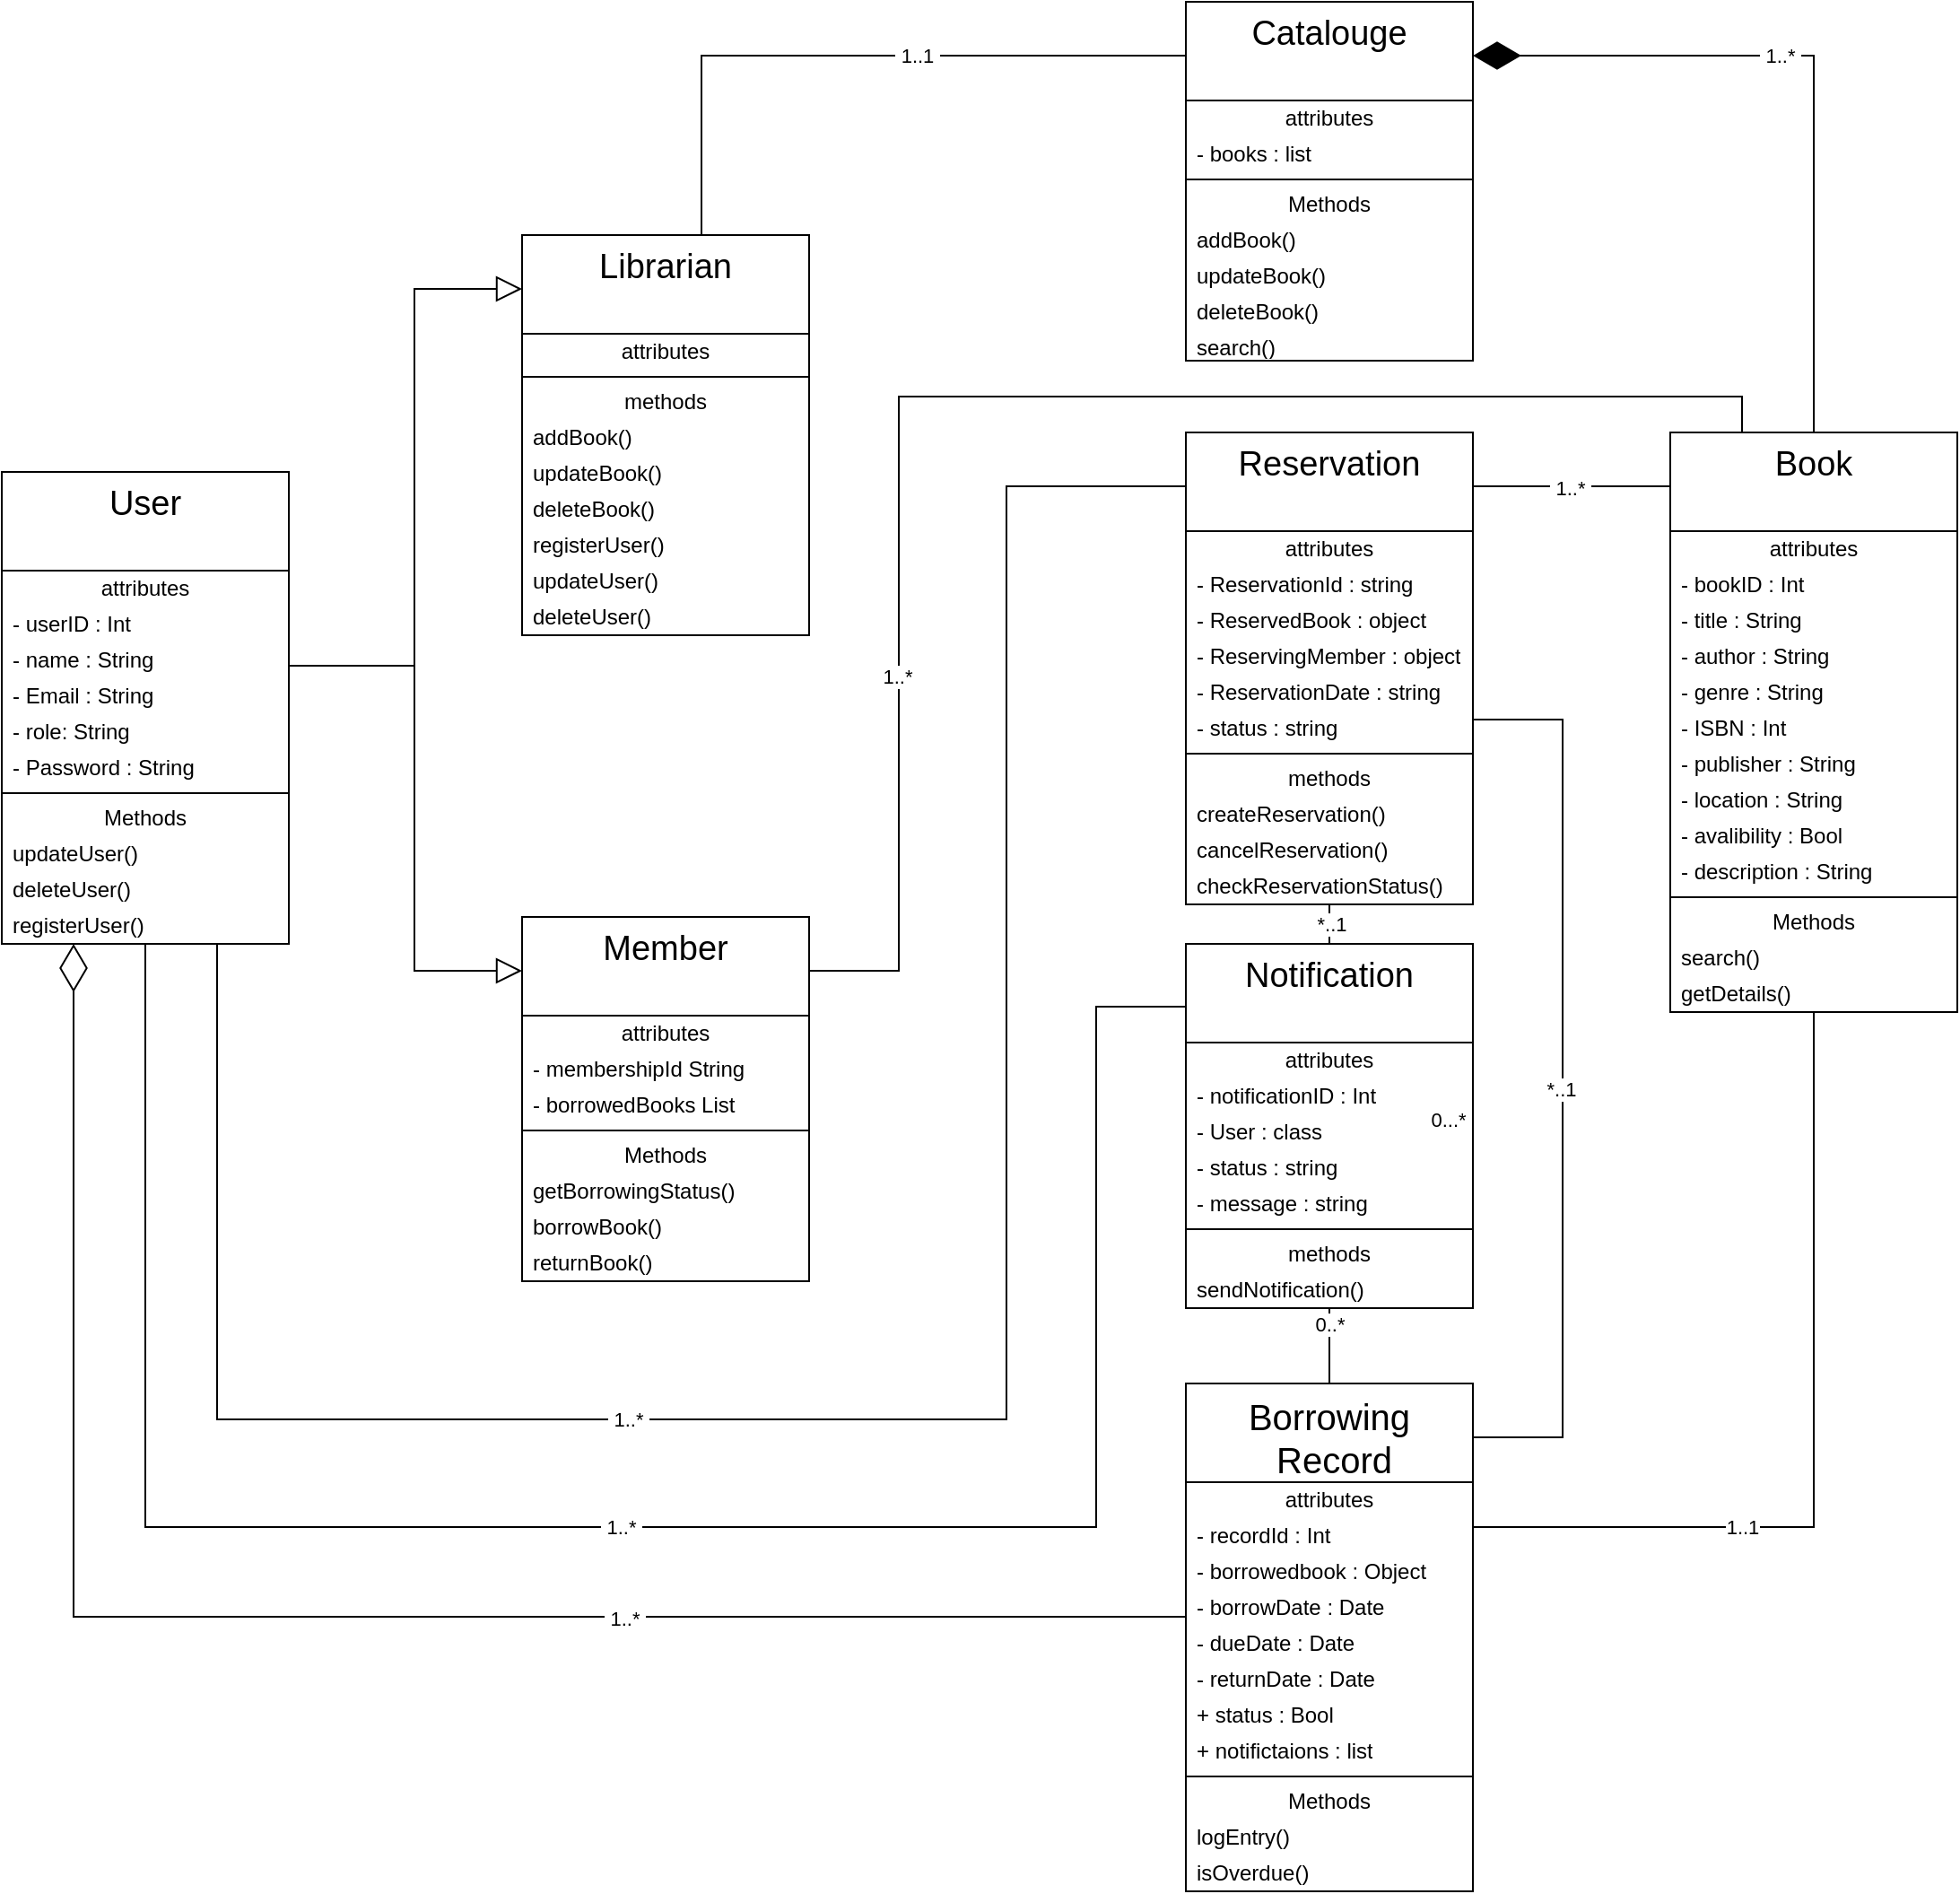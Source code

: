 <mxfile>
    <diagram id="iIEHv18XxNco5snlvP0U" name="Page-1">
        <mxGraphModel dx="1718" dy="943" grid="1" gridSize="10" guides="1" tooltips="1" connect="1" arrows="1" fold="1" page="1" pageScale="1" pageWidth="1169" pageHeight="827" math="0" shadow="0">
            <root>
                <mxCell id="0"/>
                <mxCell id="1" parent="0"/>
                <mxCell id="2" value="&lt;font style=&quot;font-size: 19px;&quot;&gt;User&lt;/font&gt;" style="swimlane;fontStyle=0;align=center;verticalAlign=top;childLayout=stackLayout;horizontal=1;startSize=55;horizontalStack=0;resizeParent=1;resizeParentMax=0;resizeLast=0;collapsible=0;marginBottom=0;html=1;whiteSpace=wrap;rounded=0;" parent="1" vertex="1">
                    <mxGeometry x="30" y="282" width="160" height="263" as="geometry"/>
                </mxCell>
                <mxCell id="3" value="attributes" style="text;html=1;strokeColor=none;fillColor=none;align=center;verticalAlign=middle;spacingLeft=4;spacingRight=4;overflow=hidden;rotatable=0;points=[[0,0.5],[1,0.5]];portConstraint=eastwest;whiteSpace=wrap;rounded=0;" parent="2" vertex="1">
                    <mxGeometry y="55" width="160" height="20" as="geometry"/>
                </mxCell>
                <mxCell id="4" value="&lt;span style=&quot;color: rgb(0, 0, 0);&quot;&gt;- userID : Int&lt;/span&gt;" style="text;html=1;strokeColor=none;fillColor=none;align=left;verticalAlign=middle;spacingLeft=4;spacingRight=4;overflow=hidden;rotatable=0;points=[[0,0.5],[1,0.5]];portConstraint=eastwest;whiteSpace=wrap;rounded=0;" parent="2" vertex="1">
                    <mxGeometry y="75" width="160" height="20" as="geometry"/>
                </mxCell>
                <mxCell id="5" value="- name : String" style="text;html=1;strokeColor=none;fillColor=none;align=left;verticalAlign=middle;spacingLeft=4;spacingRight=4;overflow=hidden;rotatable=0;points=[[0,0.5],[1,0.5]];portConstraint=eastwest;whiteSpace=wrap;rounded=0;" parent="2" vertex="1">
                    <mxGeometry y="95" width="160" height="20" as="geometry"/>
                </mxCell>
                <mxCell id="9" value="- Email : String" style="text;html=1;strokeColor=none;fillColor=none;align=left;verticalAlign=middle;spacingLeft=4;spacingRight=4;overflow=hidden;rotatable=0;points=[[0,0.5],[1,0.5]];portConstraint=eastwest;whiteSpace=wrap;rounded=0;" parent="2" vertex="1">
                    <mxGeometry y="115" width="160" height="20" as="geometry"/>
                </mxCell>
                <mxCell id="10" value="- role: String" style="text;html=1;strokeColor=none;fillColor=none;align=left;verticalAlign=middle;spacingLeft=4;spacingRight=4;overflow=hidden;rotatable=0;points=[[0,0.5],[1,0.5]];portConstraint=eastwest;whiteSpace=wrap;rounded=0;" parent="2" vertex="1">
                    <mxGeometry y="135" width="160" height="20" as="geometry"/>
                </mxCell>
                <mxCell id="11" value="&lt;span style=&quot;color: rgb(0, 0, 0);&quot;&gt;- Password : String&lt;/span&gt;" style="text;html=1;strokeColor=none;fillColor=none;align=left;verticalAlign=middle;spacingLeft=4;spacingRight=4;overflow=hidden;rotatable=0;points=[[0,0.5],[1,0.5]];portConstraint=eastwest;whiteSpace=wrap;rounded=0;" parent="2" vertex="1">
                    <mxGeometry y="155" width="160" height="20" as="geometry"/>
                </mxCell>
                <mxCell id="13" value="" style="line;strokeWidth=1;fillColor=none;align=left;verticalAlign=middle;spacingTop=-1;spacingLeft=3;spacingRight=3;rotatable=0;labelPosition=right;points=[];portConstraint=eastwest;rounded=0;" parent="2" vertex="1">
                    <mxGeometry y="175" width="160" height="8" as="geometry"/>
                </mxCell>
                <mxCell id="14" value="Methods" style="text;html=1;strokeColor=none;fillColor=none;align=center;verticalAlign=middle;spacingLeft=4;spacingRight=4;overflow=hidden;rotatable=0;points=[[0,0.5],[1,0.5]];portConstraint=eastwest;whiteSpace=wrap;rounded=0;" parent="2" vertex="1">
                    <mxGeometry y="183" width="160" height="20" as="geometry"/>
                </mxCell>
                <mxCell id="99" value="updateUser()" style="text;html=1;strokeColor=none;fillColor=none;align=left;verticalAlign=middle;spacingLeft=4;spacingRight=4;overflow=hidden;rotatable=0;points=[[0,0.5],[1,0.5]];portConstraint=eastwest;whiteSpace=wrap;rounded=0;" parent="2" vertex="1">
                    <mxGeometry y="203" width="160" height="20" as="geometry"/>
                </mxCell>
                <mxCell id="101" value="&lt;span style=&quot;color: rgb(0, 0, 0);&quot;&gt;deleteUser()&lt;/span&gt;" style="text;html=1;strokeColor=none;fillColor=none;align=left;verticalAlign=middle;spacingLeft=4;spacingRight=4;overflow=hidden;rotatable=0;points=[[0,0.5],[1,0.5]];portConstraint=eastwest;whiteSpace=wrap;rounded=0;" parent="2" vertex="1">
                    <mxGeometry y="223" width="160" height="20" as="geometry"/>
                </mxCell>
                <mxCell id="100" value="&lt;span style=&quot;color: rgb(0, 0, 0);&quot;&gt;registerUser()&lt;/span&gt;" style="text;html=1;strokeColor=none;fillColor=none;align=left;verticalAlign=middle;spacingLeft=4;spacingRight=4;overflow=hidden;rotatable=0;points=[[0,0.5],[1,0.5]];portConstraint=eastwest;whiteSpace=wrap;rounded=0;" parent="2" vertex="1">
                    <mxGeometry y="243" width="160" height="20" as="geometry"/>
                </mxCell>
                <mxCell id="17" value="&lt;font style=&quot;font-size: 19px;&quot;&gt;Member&lt;/font&gt;" style="swimlane;fontStyle=0;align=center;verticalAlign=top;childLayout=stackLayout;horizontal=1;startSize=55;horizontalStack=0;resizeParent=1;resizeParentMax=0;resizeLast=0;collapsible=0;marginBottom=0;html=1;whiteSpace=wrap;rounded=0;" parent="1" vertex="1">
                    <mxGeometry x="320" y="530" width="160" height="203" as="geometry"/>
                </mxCell>
                <mxCell id="18" value="attributes" style="text;html=1;strokeColor=none;fillColor=none;align=center;verticalAlign=middle;spacingLeft=4;spacingRight=4;overflow=hidden;rotatable=0;points=[[0,0.5],[1,0.5]];portConstraint=eastwest;whiteSpace=wrap;rounded=0;" parent="17" vertex="1">
                    <mxGeometry y="55" width="160" height="20" as="geometry"/>
                </mxCell>
                <mxCell id="103" value="- membershipId String" style="text;html=1;strokeColor=none;fillColor=none;align=left;verticalAlign=middle;spacingLeft=4;spacingRight=4;overflow=hidden;rotatable=0;points=[[0,0.5],[1,0.5]];portConstraint=eastwest;whiteSpace=wrap;rounded=0;" parent="17" vertex="1">
                    <mxGeometry y="75" width="160" height="20" as="geometry"/>
                </mxCell>
                <mxCell id="102" value="- borrowedBooks List" style="text;html=1;strokeColor=none;fillColor=none;align=left;verticalAlign=middle;spacingLeft=4;spacingRight=4;overflow=hidden;rotatable=0;points=[[0,0.5],[1,0.5]];portConstraint=eastwest;whiteSpace=wrap;rounded=0;" parent="17" vertex="1">
                    <mxGeometry y="95" width="160" height="20" as="geometry"/>
                </mxCell>
                <mxCell id="19" value="" style="line;strokeWidth=1;fillColor=none;align=left;verticalAlign=middle;spacingTop=-1;spacingLeft=3;spacingRight=3;rotatable=0;labelPosition=right;points=[];portConstraint=eastwest;rounded=0;" parent="17" vertex="1">
                    <mxGeometry y="115" width="160" height="8" as="geometry"/>
                </mxCell>
                <mxCell id="20" value="Methods" style="text;html=1;strokeColor=none;fillColor=none;align=center;verticalAlign=middle;spacingLeft=4;spacingRight=4;overflow=hidden;rotatable=0;points=[[0,0.5],[1,0.5]];portConstraint=eastwest;whiteSpace=wrap;rounded=0;" parent="17" vertex="1">
                    <mxGeometry y="123" width="160" height="20" as="geometry"/>
                </mxCell>
                <mxCell id="21" value="&lt;span style=&quot;color: rgb(0, 0, 0);&quot;&gt;getBorrowingStatus()&lt;/span&gt;" style="text;html=1;strokeColor=none;fillColor=none;align=left;verticalAlign=middle;spacingLeft=4;spacingRight=4;overflow=hidden;rotatable=0;points=[[0,0.5],[1,0.5]];portConstraint=eastwest;whiteSpace=wrap;rounded=0;" parent="17" vertex="1">
                    <mxGeometry y="143" width="160" height="20" as="geometry"/>
                </mxCell>
                <mxCell id="22" value="borrowBook()" style="text;html=1;strokeColor=none;fillColor=none;align=left;verticalAlign=middle;spacingLeft=4;spacingRight=4;overflow=hidden;rotatable=0;points=[[0,0.5],[1,0.5]];portConstraint=eastwest;whiteSpace=wrap;rounded=0;" parent="17" vertex="1">
                    <mxGeometry y="163" width="160" height="20" as="geometry"/>
                </mxCell>
                <mxCell id="23" value="returnBook()" style="text;html=1;strokeColor=none;fillColor=none;align=left;verticalAlign=middle;spacingLeft=4;spacingRight=4;overflow=hidden;rotatable=0;points=[[0,0.5],[1,0.5]];portConstraint=eastwest;whiteSpace=wrap;rounded=0;" parent="17" vertex="1">
                    <mxGeometry y="183" width="160" height="20" as="geometry"/>
                </mxCell>
                <mxCell id="24" value="&lt;font style=&quot;font-size: 19px;&quot;&gt;Librarian&lt;/font&gt;" style="swimlane;fontStyle=0;align=center;verticalAlign=top;childLayout=stackLayout;horizontal=1;startSize=55;horizontalStack=0;resizeParent=1;resizeParentMax=0;resizeLast=0;collapsible=0;marginBottom=0;html=1;whiteSpace=wrap;rounded=0;" parent="1" vertex="1">
                    <mxGeometry x="320" y="150" width="160" height="223" as="geometry"/>
                </mxCell>
                <mxCell id="25" value="attributes" style="text;html=1;strokeColor=none;fillColor=none;align=center;verticalAlign=middle;spacingLeft=4;spacingRight=4;overflow=hidden;rotatable=0;points=[[0,0.5],[1,0.5]];portConstraint=eastwest;whiteSpace=wrap;rounded=0;" parent="24" vertex="1">
                    <mxGeometry y="55" width="160" height="20" as="geometry"/>
                </mxCell>
                <mxCell id="26" value="" style="line;strokeWidth=1;fillColor=none;align=left;verticalAlign=middle;spacingTop=-1;spacingLeft=3;spacingRight=3;rotatable=0;labelPosition=right;points=[];portConstraint=eastwest;rounded=0;" parent="24" vertex="1">
                    <mxGeometry y="75" width="160" height="8" as="geometry"/>
                </mxCell>
                <mxCell id="27" value="methods" style="text;html=1;strokeColor=none;fillColor=none;align=center;verticalAlign=middle;spacingLeft=4;spacingRight=4;overflow=hidden;rotatable=0;points=[[0,0.5],[1,0.5]];portConstraint=eastwest;whiteSpace=wrap;rounded=0;" parent="24" vertex="1">
                    <mxGeometry y="83" width="160" height="20" as="geometry"/>
                </mxCell>
                <mxCell id="30" value="&lt;span style=&quot;color: rgb(0, 0, 0);&quot;&gt;addBook()&lt;/span&gt;" style="text;html=1;strokeColor=none;fillColor=none;align=left;verticalAlign=middle;spacingLeft=4;spacingRight=4;overflow=hidden;rotatable=0;points=[[0,0.5],[1,0.5]];portConstraint=eastwest;whiteSpace=wrap;rounded=0;" parent="24" vertex="1">
                    <mxGeometry y="103" width="160" height="20" as="geometry"/>
                </mxCell>
                <mxCell id="32" value="updateBook()" style="text;html=1;strokeColor=none;fillColor=none;align=left;verticalAlign=middle;spacingLeft=4;spacingRight=4;overflow=hidden;rotatable=0;points=[[0,0.5],[1,0.5]];portConstraint=eastwest;whiteSpace=wrap;rounded=0;" parent="24" vertex="1">
                    <mxGeometry y="123" width="160" height="20" as="geometry"/>
                </mxCell>
                <mxCell id="33" value="&lt;span style=&quot;color: rgb(0, 0, 0);&quot;&gt;delete&lt;/span&gt;&lt;span style=&quot;background-color: transparent;&quot;&gt;Book()&lt;/span&gt;" style="text;html=1;strokeColor=none;fillColor=none;align=left;verticalAlign=middle;spacingLeft=4;spacingRight=4;overflow=hidden;rotatable=0;points=[[0,0.5],[1,0.5]];portConstraint=eastwest;whiteSpace=wrap;rounded=0;" parent="24" vertex="1">
                    <mxGeometry y="143" width="160" height="20" as="geometry"/>
                </mxCell>
                <mxCell id="97" value="&lt;span style=&quot;color: rgb(0, 0, 0);&quot;&gt;registerUser()&lt;/span&gt;" style="text;html=1;strokeColor=none;fillColor=none;align=left;verticalAlign=middle;spacingLeft=4;spacingRight=4;overflow=hidden;rotatable=0;points=[[0,0.5],[1,0.5]];portConstraint=eastwest;whiteSpace=wrap;rounded=0;" parent="24" vertex="1">
                    <mxGeometry y="163" width="160" height="20" as="geometry"/>
                </mxCell>
                <mxCell id="96" value="updateUser()" style="text;html=1;strokeColor=none;fillColor=none;align=left;verticalAlign=middle;spacingLeft=4;spacingRight=4;overflow=hidden;rotatable=0;points=[[0,0.5],[1,0.5]];portConstraint=eastwest;whiteSpace=wrap;rounded=0;" parent="24" vertex="1">
                    <mxGeometry y="183" width="160" height="20" as="geometry"/>
                </mxCell>
                <mxCell id="98" value="&lt;span style=&quot;color: rgb(0, 0, 0);&quot;&gt;deleteUser()&lt;/span&gt;" style="text;html=1;strokeColor=none;fillColor=none;align=left;verticalAlign=middle;spacingLeft=4;spacingRight=4;overflow=hidden;rotatable=0;points=[[0,0.5],[1,0.5]];portConstraint=eastwest;whiteSpace=wrap;rounded=0;" parent="24" vertex="1">
                    <mxGeometry y="203" width="160" height="20" as="geometry"/>
                </mxCell>
                <mxCell id="34" value="&lt;font style=&quot;font-size: 19px;&quot;&gt;Book&lt;/font&gt;" style="swimlane;fontStyle=0;align=center;verticalAlign=top;childLayout=stackLayout;horizontal=1;startSize=55;horizontalStack=0;resizeParent=1;resizeParentMax=0;resizeLast=0;collapsible=0;marginBottom=0;html=1;whiteSpace=wrap;rounded=0;" parent="1" vertex="1">
                    <mxGeometry x="960" y="260" width="160" height="323" as="geometry"/>
                </mxCell>
                <mxCell id="35" value="attributes" style="text;html=1;strokeColor=none;fillColor=none;align=center;verticalAlign=middle;spacingLeft=4;spacingRight=4;overflow=hidden;rotatable=0;points=[[0,0.5],[1,0.5]];portConstraint=eastwest;whiteSpace=wrap;rounded=0;" parent="34" vertex="1">
                    <mxGeometry y="55" width="160" height="20" as="geometry"/>
                </mxCell>
                <mxCell id="36" value="&lt;span style=&quot;color: rgb(0, 0, 0);&quot;&gt;- bookID : Int&lt;/span&gt;" style="text;html=1;strokeColor=none;fillColor=none;align=left;verticalAlign=middle;spacingLeft=4;spacingRight=4;overflow=hidden;rotatable=0;points=[[0,0.5],[1,0.5]];portConstraint=eastwest;whiteSpace=wrap;rounded=0;" parent="34" vertex="1">
                    <mxGeometry y="75" width="160" height="20" as="geometry"/>
                </mxCell>
                <mxCell id="37" value="&lt;span style=&quot;color: rgb(0, 0, 0);&quot;&gt;- title : String&lt;/span&gt;" style="text;html=1;strokeColor=none;fillColor=none;align=left;verticalAlign=middle;spacingLeft=4;spacingRight=4;overflow=hidden;rotatable=0;points=[[0,0.5],[1,0.5]];portConstraint=eastwest;whiteSpace=wrap;rounded=0;" parent="34" vertex="1">
                    <mxGeometry y="95" width="160" height="20" as="geometry"/>
                </mxCell>
                <mxCell id="38" value="&lt;span style=&quot;color: rgb(0, 0, 0);&quot;&gt;- author&amp;nbsp;&lt;/span&gt;&lt;span style=&quot;color: rgb(0, 0, 0);&quot;&gt;: String&lt;/span&gt;" style="text;html=1;strokeColor=none;fillColor=none;align=left;verticalAlign=middle;spacingLeft=4;spacingRight=4;overflow=hidden;rotatable=0;points=[[0,0.5],[1,0.5]];portConstraint=eastwest;whiteSpace=wrap;rounded=0;" parent="34" vertex="1">
                    <mxGeometry y="115" width="160" height="20" as="geometry"/>
                </mxCell>
                <mxCell id="39" value="&lt;span style=&quot;color: rgb(0, 0, 0);&quot;&gt;- genre&amp;nbsp;&lt;/span&gt;&lt;span style=&quot;color: rgb(0, 0, 0);&quot;&gt;: String&lt;/span&gt;" style="text;html=1;strokeColor=none;fillColor=none;align=left;verticalAlign=middle;spacingLeft=4;spacingRight=4;overflow=hidden;rotatable=0;points=[[0,0.5],[1,0.5]];portConstraint=eastwest;whiteSpace=wrap;rounded=0;" parent="34" vertex="1">
                    <mxGeometry y="135" width="160" height="20" as="geometry"/>
                </mxCell>
                <mxCell id="40" value="&lt;span style=&quot;color: rgb(0, 0, 0);&quot;&gt;- ISBN&amp;nbsp;&lt;/span&gt;&lt;span style=&quot;color: rgb(0, 0, 0);&quot;&gt;: Int&lt;/span&gt;" style="text;html=1;strokeColor=none;fillColor=none;align=left;verticalAlign=middle;spacingLeft=4;spacingRight=4;overflow=hidden;rotatable=0;points=[[0,0.5],[1,0.5]];portConstraint=eastwest;whiteSpace=wrap;rounded=0;" parent="34" vertex="1">
                    <mxGeometry y="155" width="160" height="20" as="geometry"/>
                </mxCell>
                <mxCell id="41" value="&lt;span style=&quot;color: rgb(0, 0, 0);&quot;&gt;- publisher&amp;nbsp;&lt;/span&gt;&lt;span style=&quot;color: rgb(0, 0, 0);&quot;&gt;: String&lt;/span&gt;" style="text;html=1;strokeColor=none;fillColor=none;align=left;verticalAlign=middle;spacingLeft=4;spacingRight=4;overflow=hidden;rotatable=0;points=[[0,0.5],[1,0.5]];portConstraint=eastwest;whiteSpace=wrap;rounded=0;" parent="34" vertex="1">
                    <mxGeometry y="175" width="160" height="20" as="geometry"/>
                </mxCell>
                <mxCell id="43" value="&lt;span style=&quot;color: rgb(0, 0, 0);&quot;&gt;- location&amp;nbsp;&lt;/span&gt;&lt;span style=&quot;color: rgb(0, 0, 0);&quot;&gt;: String&lt;/span&gt;" style="text;html=1;strokeColor=none;fillColor=none;align=left;verticalAlign=middle;spacingLeft=4;spacingRight=4;overflow=hidden;rotatable=0;points=[[0,0.5],[1,0.5]];portConstraint=eastwest;whiteSpace=wrap;rounded=0;" parent="34" vertex="1">
                    <mxGeometry y="195" width="160" height="20" as="geometry"/>
                </mxCell>
                <mxCell id="44" value="&lt;span style=&quot;color: rgb(0, 0, 0);&quot;&gt;- avalibility : Bool&lt;/span&gt;" style="text;html=1;strokeColor=none;fillColor=none;align=left;verticalAlign=middle;spacingLeft=4;spacingRight=4;overflow=hidden;rotatable=0;points=[[0,0.5],[1,0.5]];portConstraint=eastwest;whiteSpace=wrap;rounded=0;" parent="34" vertex="1">
                    <mxGeometry y="215" width="160" height="20" as="geometry"/>
                </mxCell>
                <mxCell id="47" value="&lt;span style=&quot;color: rgb(0, 0, 0);&quot;&gt;- description&amp;nbsp;&lt;/span&gt;&lt;span style=&quot;color: rgb(0, 0, 0);&quot;&gt;: String&lt;/span&gt;" style="text;html=1;strokeColor=none;fillColor=none;align=left;verticalAlign=middle;spacingLeft=4;spacingRight=4;overflow=hidden;rotatable=0;points=[[0,0.5],[1,0.5]];portConstraint=eastwest;whiteSpace=wrap;rounded=0;" parent="34" vertex="1">
                    <mxGeometry y="235" width="160" height="20" as="geometry"/>
                </mxCell>
                <mxCell id="48" value="" style="line;strokeWidth=1;fillColor=none;align=left;verticalAlign=middle;spacingTop=-1;spacingLeft=3;spacingRight=3;rotatable=0;labelPosition=right;points=[];portConstraint=eastwest;rounded=0;" parent="34" vertex="1">
                    <mxGeometry y="255" width="160" height="8" as="geometry"/>
                </mxCell>
                <mxCell id="49" value="Methods" style="text;html=1;strokeColor=none;fillColor=none;align=center;verticalAlign=middle;spacingLeft=4;spacingRight=4;overflow=hidden;rotatable=0;points=[[0,0.5],[1,0.5]];portConstraint=eastwest;whiteSpace=wrap;rounded=0;" parent="34" vertex="1">
                    <mxGeometry y="263" width="160" height="20" as="geometry"/>
                </mxCell>
                <mxCell id="15" value="search()" style="text;html=1;strokeColor=none;fillColor=none;align=left;verticalAlign=middle;spacingLeft=4;spacingRight=4;overflow=hidden;rotatable=0;points=[[0,0.5],[1,0.5]];portConstraint=eastwest;whiteSpace=wrap;rounded=0;" parent="34" vertex="1">
                    <mxGeometry y="283" width="160" height="20" as="geometry"/>
                </mxCell>
                <mxCell id="16" value="getDetails()" style="text;html=1;strokeColor=none;fillColor=none;align=left;verticalAlign=middle;spacingLeft=4;spacingRight=4;overflow=hidden;rotatable=0;points=[[0,0.5],[1,0.5]];portConstraint=eastwest;whiteSpace=wrap;rounded=0;" parent="34" vertex="1">
                    <mxGeometry y="303" width="160" height="20" as="geometry"/>
                </mxCell>
                <mxCell id="50" value="&lt;div&gt;&lt;span style=&quot;font-size: 19px;&quot;&gt;Catalouge&lt;/span&gt;&lt;/div&gt;" style="swimlane;fontStyle=0;align=center;verticalAlign=top;childLayout=stackLayout;horizontal=1;startSize=55;horizontalStack=0;resizeParent=1;resizeParentMax=0;resizeLast=0;collapsible=0;marginBottom=0;html=1;whiteSpace=wrap;rounded=0;" parent="1" vertex="1">
                    <mxGeometry x="690" y="20" width="160" height="200" as="geometry"/>
                </mxCell>
                <mxCell id="51" value="attributes" style="text;html=1;strokeColor=none;fillColor=none;align=center;verticalAlign=middle;spacingLeft=4;spacingRight=4;overflow=hidden;rotatable=0;points=[[0,0.5],[1,0.5]];portConstraint=eastwest;whiteSpace=wrap;rounded=0;" parent="50" vertex="1">
                    <mxGeometry y="55" width="160" height="20" as="geometry"/>
                </mxCell>
                <mxCell id="52" value="- books : list" style="text;html=1;strokeColor=none;fillColor=none;align=left;verticalAlign=middle;spacingLeft=4;spacingRight=4;overflow=hidden;rotatable=0;points=[[0,0.5],[1,0.5]];portConstraint=eastwest;whiteSpace=wrap;rounded=0;" parent="50" vertex="1">
                    <mxGeometry y="75" width="160" height="20" as="geometry"/>
                </mxCell>
                <mxCell id="54" value="" style="line;strokeWidth=1;fillColor=none;align=left;verticalAlign=middle;spacingTop=-1;spacingLeft=3;spacingRight=3;rotatable=0;labelPosition=right;points=[];portConstraint=eastwest;rounded=0;" parent="50" vertex="1">
                    <mxGeometry y="95" width="160" height="8" as="geometry"/>
                </mxCell>
                <mxCell id="55" value="Methods" style="text;html=1;strokeColor=none;fillColor=none;align=center;verticalAlign=middle;spacingLeft=4;spacingRight=4;overflow=hidden;rotatable=0;points=[[0,0.5],[1,0.5]];portConstraint=eastwest;whiteSpace=wrap;rounded=0;" parent="50" vertex="1">
                    <mxGeometry y="103" width="160" height="20" as="geometry"/>
                </mxCell>
                <mxCell id="105" value="&lt;span style=&quot;color: rgb(0, 0, 0);&quot;&gt;addBook()&lt;/span&gt;" style="text;html=1;strokeColor=none;fillColor=none;align=left;verticalAlign=middle;spacingLeft=4;spacingRight=4;overflow=hidden;rotatable=0;points=[[0,0.5],[1,0.5]];portConstraint=eastwest;whiteSpace=wrap;rounded=0;" parent="50" vertex="1">
                    <mxGeometry y="123" width="160" height="20" as="geometry"/>
                </mxCell>
                <mxCell id="106" value="updateBook()" style="text;html=1;strokeColor=none;fillColor=none;align=left;verticalAlign=middle;spacingLeft=4;spacingRight=4;overflow=hidden;rotatable=0;points=[[0,0.5],[1,0.5]];portConstraint=eastwest;whiteSpace=wrap;rounded=0;" parent="50" vertex="1">
                    <mxGeometry y="143" width="160" height="20" as="geometry"/>
                </mxCell>
                <mxCell id="109" value="&lt;span style=&quot;color: rgb(0, 0, 0);&quot;&gt;delete&lt;/span&gt;&lt;span style=&quot;background-color: transparent;&quot;&gt;Book()&lt;/span&gt;" style="text;html=1;strokeColor=none;fillColor=none;align=left;verticalAlign=middle;spacingLeft=4;spacingRight=4;overflow=hidden;rotatable=0;points=[[0,0.5],[1,0.5]];portConstraint=eastwest;whiteSpace=wrap;rounded=0;" parent="50" vertex="1">
                    <mxGeometry y="163" width="160" height="20" as="geometry"/>
                </mxCell>
                <mxCell id="108" value="search()" style="text;html=1;strokeColor=none;fillColor=none;align=left;verticalAlign=middle;spacingLeft=4;spacingRight=4;overflow=hidden;rotatable=0;points=[[0,0.5],[1,0.5]];portConstraint=eastwest;whiteSpace=wrap;rounded=0;" parent="50" vertex="1">
                    <mxGeometry y="183" width="160" height="17" as="geometry"/>
                </mxCell>
                <mxCell id="56" value="&lt;font style=&quot;font-size: 19px;&quot;&gt;Notification&lt;/font&gt;" style="swimlane;fontStyle=0;align=center;verticalAlign=top;childLayout=stackLayout;horizontal=1;startSize=55;horizontalStack=0;resizeParent=1;resizeParentMax=0;resizeLast=0;collapsible=0;marginBottom=0;html=1;whiteSpace=wrap;rounded=0;" parent="1" vertex="1">
                    <mxGeometry x="690" y="545" width="160" height="203" as="geometry"/>
                </mxCell>
                <mxCell id="57" value="attributes" style="text;html=1;strokeColor=none;fillColor=none;align=center;verticalAlign=middle;spacingLeft=4;spacingRight=4;overflow=hidden;rotatable=0;points=[[0,0.5],[1,0.5]];portConstraint=eastwest;whiteSpace=wrap;rounded=0;" parent="56" vertex="1">
                    <mxGeometry y="55" width="160" height="20" as="geometry"/>
                </mxCell>
                <mxCell id="58" value="&lt;span style=&quot;color: rgb(0, 0, 0);&quot;&gt;- notificationID : Int&lt;/span&gt;" style="text;html=1;strokeColor=none;fillColor=none;align=left;verticalAlign=middle;spacingLeft=4;spacingRight=4;overflow=hidden;rotatable=0;points=[[0,0.5],[1,0.5]];portConstraint=eastwest;whiteSpace=wrap;rounded=0;" parent="56" vertex="1">
                    <mxGeometry y="75" width="160" height="20" as="geometry"/>
                </mxCell>
                <mxCell id="59" value="&lt;span style=&quot;color: rgb(0, 0, 0);&quot;&gt;- User : class&lt;/span&gt;" style="text;html=1;strokeColor=none;fillColor=none;align=left;verticalAlign=middle;spacingLeft=4;spacingRight=4;overflow=hidden;rotatable=0;points=[[0,0.5],[1,0.5]];portConstraint=eastwest;whiteSpace=wrap;rounded=0;" parent="56" vertex="1">
                    <mxGeometry y="95" width="160" height="20" as="geometry"/>
                </mxCell>
                <mxCell id="60" value="&lt;span style=&quot;color: rgb(0, 0, 0);&quot;&gt;- status : string&lt;/span&gt;" style="text;html=1;strokeColor=none;fillColor=none;align=left;verticalAlign=middle;spacingLeft=4;spacingRight=4;overflow=hidden;rotatable=0;points=[[0,0.5],[1,0.5]];portConstraint=eastwest;whiteSpace=wrap;rounded=0;" parent="56" vertex="1">
                    <mxGeometry y="115" width="160" height="20" as="geometry"/>
                </mxCell>
                <mxCell id="61" value="&lt;span style=&quot;color: rgb(0, 0, 0);&quot;&gt;- message : string&lt;/span&gt;" style="text;html=1;strokeColor=none;fillColor=none;align=left;verticalAlign=middle;spacingLeft=4;spacingRight=4;overflow=hidden;rotatable=0;points=[[0,0.5],[1,0.5]];portConstraint=eastwest;whiteSpace=wrap;rounded=0;" parent="56" vertex="1">
                    <mxGeometry y="135" width="160" height="20" as="geometry"/>
                </mxCell>
                <mxCell id="62" value="" style="line;strokeWidth=1;fillColor=none;align=left;verticalAlign=middle;spacingTop=-1;spacingLeft=3;spacingRight=3;rotatable=0;labelPosition=right;points=[];portConstraint=eastwest;rounded=0;" parent="56" vertex="1">
                    <mxGeometry y="155" width="160" height="8" as="geometry"/>
                </mxCell>
                <mxCell id="63" value="methods" style="text;html=1;strokeColor=none;fillColor=none;align=center;verticalAlign=middle;spacingLeft=4;spacingRight=4;overflow=hidden;rotatable=0;points=[[0,0.5],[1,0.5]];portConstraint=eastwest;whiteSpace=wrap;rounded=0;" parent="56" vertex="1">
                    <mxGeometry y="163" width="160" height="20" as="geometry"/>
                </mxCell>
                <mxCell id="64" value="&lt;span style=&quot;color: rgb(0, 0, 0);&quot;&gt;sendNotification()&lt;/span&gt;" style="text;html=1;strokeColor=none;fillColor=none;align=left;verticalAlign=middle;spacingLeft=4;spacingRight=4;overflow=hidden;rotatable=0;points=[[0,0.5],[1,0.5]];portConstraint=eastwest;whiteSpace=wrap;rounded=0;" parent="56" vertex="1">
                    <mxGeometry y="183" width="160" height="20" as="geometry"/>
                </mxCell>
                <mxCell id="65" value="&lt;span style=&quot;font-family: sans-serif; font-size: 20px; text-align: start; white-space: pre; background-color: rgb(255, 255, 255);&quot;&gt;Borrowing&lt;/span&gt;&lt;div&gt;&lt;span style=&quot;font-family: sans-serif; font-size: 20px; text-align: start; white-space: pre; background-color: rgb(255, 255, 255);&quot;&gt; Record&lt;/span&gt;&lt;/div&gt;" style="swimlane;fontStyle=0;align=center;verticalAlign=top;childLayout=stackLayout;horizontal=1;startSize=55;horizontalStack=0;resizeParent=1;resizeParentMax=0;resizeLast=0;collapsible=0;marginBottom=0;html=1;whiteSpace=wrap;rounded=0;" parent="1" vertex="1">
                    <mxGeometry x="690" y="790" width="160" height="283" as="geometry"/>
                </mxCell>
                <mxCell id="66" value="attributes" style="text;html=1;strokeColor=none;fillColor=none;align=center;verticalAlign=middle;spacingLeft=4;spacingRight=4;overflow=hidden;rotatable=0;points=[[0,0.5],[1,0.5]];portConstraint=eastwest;whiteSpace=wrap;rounded=0;" parent="65" vertex="1">
                    <mxGeometry y="55" width="160" height="20" as="geometry"/>
                </mxCell>
                <mxCell id="67" value="&lt;span style=&quot;color: rgb(0, 0, 0);&quot;&gt;- recordId : Int&lt;/span&gt;" style="text;html=1;strokeColor=none;fillColor=none;align=left;verticalAlign=middle;spacingLeft=4;spacingRight=4;overflow=hidden;rotatable=0;points=[[0,0.5],[1,0.5]];portConstraint=eastwest;whiteSpace=wrap;rounded=0;" parent="65" vertex="1">
                    <mxGeometry y="75" width="160" height="20" as="geometry"/>
                </mxCell>
                <mxCell id="68" value="- borrowedbook : Object" style="text;html=1;strokeColor=none;fillColor=none;align=left;verticalAlign=middle;spacingLeft=4;spacingRight=4;overflow=hidden;rotatable=0;points=[[0,0.5],[1,0.5]];portConstraint=eastwest;whiteSpace=wrap;rounded=0;" parent="65" vertex="1">
                    <mxGeometry y="95" width="160" height="20" as="geometry"/>
                </mxCell>
                <mxCell id="69" value="- borrowDate : Date" style="text;html=1;strokeColor=none;fillColor=none;align=left;verticalAlign=middle;spacingLeft=4;spacingRight=4;overflow=hidden;rotatable=0;points=[[0,0.5],[1,0.5]];portConstraint=eastwest;whiteSpace=wrap;rounded=0;" parent="65" vertex="1">
                    <mxGeometry y="115" width="160" height="20" as="geometry"/>
                </mxCell>
                <mxCell id="71" value="- dueDate : Date" style="text;html=1;strokeColor=none;fillColor=none;align=left;verticalAlign=middle;spacingLeft=4;spacingRight=4;overflow=hidden;rotatable=0;points=[[0,0.5],[1,0.5]];portConstraint=eastwest;whiteSpace=wrap;rounded=0;" parent="65" vertex="1">
                    <mxGeometry y="135" width="160" height="20" as="geometry"/>
                </mxCell>
                <mxCell id="70" value="&lt;span style=&quot;color: rgb(0, 0, 0);&quot;&gt;- returnDate : Date&lt;/span&gt;" style="text;html=1;strokeColor=none;fillColor=none;align=left;verticalAlign=middle;spacingLeft=4;spacingRight=4;overflow=hidden;rotatable=0;points=[[0,0.5],[1,0.5]];portConstraint=eastwest;whiteSpace=wrap;rounded=0;" parent="65" vertex="1">
                    <mxGeometry y="155" width="160" height="20" as="geometry"/>
                </mxCell>
                <mxCell id="72" value="+ status : Bool" style="text;html=1;strokeColor=none;fillColor=none;align=left;verticalAlign=middle;spacingLeft=4;spacingRight=4;overflow=hidden;rotatable=0;points=[[0,0.5],[1,0.5]];portConstraint=eastwest;whiteSpace=wrap;rounded=0;" parent="65" vertex="1">
                    <mxGeometry y="175" width="160" height="20" as="geometry"/>
                </mxCell>
                <mxCell id="73" value="+ notifictaions : list" style="text;html=1;strokeColor=none;fillColor=none;align=left;verticalAlign=middle;spacingLeft=4;spacingRight=4;overflow=hidden;rotatable=0;points=[[0,0.5],[1,0.5]];portConstraint=eastwest;whiteSpace=wrap;rounded=0;" parent="65" vertex="1">
                    <mxGeometry y="195" width="160" height="20" as="geometry"/>
                </mxCell>
                <mxCell id="74" value="" style="line;strokeWidth=1;fillColor=none;align=left;verticalAlign=middle;spacingTop=-1;spacingLeft=3;spacingRight=3;rotatable=0;labelPosition=right;points=[];portConstraint=eastwest;rounded=0;" parent="65" vertex="1">
                    <mxGeometry y="215" width="160" height="8" as="geometry"/>
                </mxCell>
                <mxCell id="75" value="Methods" style="text;html=1;strokeColor=none;fillColor=none;align=center;verticalAlign=middle;spacingLeft=4;spacingRight=4;overflow=hidden;rotatable=0;points=[[0,0.5],[1,0.5]];portConstraint=eastwest;whiteSpace=wrap;rounded=0;" parent="65" vertex="1">
                    <mxGeometry y="223" width="160" height="20" as="geometry"/>
                </mxCell>
                <mxCell id="76" value="&lt;span style=&quot;color: rgb(0, 0, 0);&quot;&gt;logEntry()&lt;/span&gt;" style="text;html=1;strokeColor=none;fillColor=none;align=left;verticalAlign=middle;spacingLeft=4;spacingRight=4;overflow=hidden;rotatable=0;points=[[0,0.5],[1,0.5]];portConstraint=eastwest;whiteSpace=wrap;rounded=0;" parent="65" vertex="1">
                    <mxGeometry y="243" width="160" height="20" as="geometry"/>
                </mxCell>
                <mxCell id="77" value="&lt;span style=&quot;color: rgb(0, 0, 0);&quot;&gt;isOverdue()&lt;/span&gt;" style="text;html=1;strokeColor=none;fillColor=none;align=left;verticalAlign=middle;spacingLeft=4;spacingRight=4;overflow=hidden;rotatable=0;points=[[0,0.5],[1,0.5]];portConstraint=eastwest;whiteSpace=wrap;rounded=0;" parent="65" vertex="1">
                    <mxGeometry y="263" width="160" height="20" as="geometry"/>
                </mxCell>
                <mxCell id="78" value="" style="endArrow=diamondThin;endFill=1;endSize=24;html=1;edgeStyle=orthogonalEdgeStyle;rounded=0;" parent="1" source="34" target="50" edge="1">
                    <mxGeometry width="160" relative="1" as="geometry">
                        <mxPoint x="925" y="275.0" as="sourcePoint"/>
                        <mxPoint x="875" y="340" as="targetPoint"/>
                        <Array as="points">
                            <mxPoint x="1040" y="50"/>
                        </Array>
                    </mxGeometry>
                </mxCell>
                <mxCell id="154" value="&amp;nbsp;1..*&amp;nbsp;" style="edgeLabel;html=1;align=center;verticalAlign=middle;resizable=0;points=[];" vertex="1" connectable="0" parent="78">
                    <mxGeometry x="0.145" relative="1" as="geometry">
                        <mxPoint as="offset"/>
                    </mxGeometry>
                </mxCell>
                <mxCell id="80" value="" style="endArrow=block;endSize=12;html=1;edgeStyle=orthogonalEdgeStyle;rounded=0;flowAnimation=0;curved=0;endFill=0;" parent="1" source="2" target="17" edge="1">
                    <mxGeometry width="160" relative="1" as="geometry">
                        <mxPoint x="210.0" y="185" as="sourcePoint"/>
                        <mxPoint x="380" y="230" as="targetPoint"/>
                        <Array as="points">
                            <mxPoint x="260" y="390"/>
                            <mxPoint x="260" y="560"/>
                        </Array>
                    </mxGeometry>
                </mxCell>
                <mxCell id="81" value="" style="endArrow=none;html=1;edgeStyle=orthogonalEdgeStyle;rounded=0;endFill=0;" parent="1" source="2" target="56" edge="1">
                    <mxGeometry relative="1" as="geometry">
                        <mxPoint x="530" y="410" as="sourcePoint"/>
                        <mxPoint x="820" y="470" as="targetPoint"/>
                        <Array as="points">
                            <mxPoint x="110" y="870"/>
                            <mxPoint x="640" y="870"/>
                            <mxPoint x="640" y="580"/>
                        </Array>
                    </mxGeometry>
                </mxCell>
                <mxCell id="146" value="&amp;nbsp;1..*&amp;nbsp;" style="edgeLabel;html=1;align=center;verticalAlign=middle;resizable=0;points=[];" vertex="1" connectable="0" parent="81">
                    <mxGeometry x="-0.013" relative="1" as="geometry">
                        <mxPoint as="offset"/>
                    </mxGeometry>
                </mxCell>
                <mxCell id="83" value="" style="endArrow=none;html=1;edgeStyle=orthogonalEdgeStyle;rounded=0;entryX=0.5;entryY=0;entryDx=0;entryDy=0;" parent="1" source="56" target="65" edge="1">
                    <mxGeometry relative="1" as="geometry">
                        <mxPoint x="890" y="760" as="sourcePoint"/>
                        <mxPoint x="890" y="830" as="targetPoint"/>
                    </mxGeometry>
                </mxCell>
                <mxCell id="130" value="0..*" style="edgeLabel;html=1;align=center;verticalAlign=middle;resizable=0;points=[];" vertex="1" connectable="0" parent="83">
                    <mxGeometry x="-0.571" relative="1" as="geometry">
                        <mxPoint as="offset"/>
                    </mxGeometry>
                </mxCell>
                <mxCell id="89" value="" style="endArrow=diamondThin;endFill=0;endSize=24;html=1;edgeStyle=orthogonalEdgeStyle;rounded=0;" parent="1" source="65" target="2" edge="1">
                    <mxGeometry width="160" relative="1" as="geometry">
                        <mxPoint x="220" y="597.5" as="sourcePoint"/>
                        <mxPoint x="320" y="430" as="targetPoint"/>
                        <Array as="points">
                            <mxPoint x="70" y="920"/>
                        </Array>
                    </mxGeometry>
                </mxCell>
                <mxCell id="145" value="&amp;nbsp;1..*&amp;nbsp;" style="edgeLabel;html=1;align=center;verticalAlign=middle;resizable=0;points=[];" vertex="1" connectable="0" parent="89">
                    <mxGeometry x="-0.371" y="1" relative="1" as="geometry">
                        <mxPoint as="offset"/>
                    </mxGeometry>
                </mxCell>
                <mxCell id="86" value="" style="endArrow=none;html=1;edgeStyle=orthogonalEdgeStyle;rounded=0;" parent="1" source="34" target="65" edge="1">
                    <mxGeometry relative="1" as="geometry">
                        <mxPoint x="1001" y="390" as="sourcePoint"/>
                        <mxPoint x="690" y="790" as="targetPoint"/>
                        <Array as="points">
                            <mxPoint x="1040" y="870"/>
                        </Array>
                    </mxGeometry>
                </mxCell>
                <mxCell id="141" value="1..1" style="edgeLabel;html=1;align=center;verticalAlign=middle;resizable=0;points=[];" vertex="1" connectable="0" parent="86">
                    <mxGeometry x="-0.252" relative="1" as="geometry">
                        <mxPoint x="-40" y="108" as="offset"/>
                    </mxGeometry>
                </mxCell>
                <mxCell id="91" value="" style="endArrow=none;html=1;edgeStyle=orthogonalEdgeStyle;rounded=0;" parent="1" source="24" target="50" edge="1">
                    <mxGeometry relative="1" as="geometry">
                        <mxPoint x="400" y="231" as="sourcePoint"/>
                        <mxPoint x="630" y="240" as="targetPoint"/>
                        <Array as="points">
                            <mxPoint x="420" y="50"/>
                        </Array>
                    </mxGeometry>
                </mxCell>
                <mxCell id="152" value="&amp;nbsp;1..1&amp;nbsp;" style="edgeLabel;html=1;align=center;verticalAlign=middle;resizable=0;points=[];" vertex="1" connectable="0" parent="91">
                    <mxGeometry x="-0.771" y="1" relative="1" as="geometry">
                        <mxPoint x="121" y="-58" as="offset"/>
                    </mxGeometry>
                </mxCell>
                <mxCell id="93" value="" style="endArrow=none;html=1;edgeStyle=orthogonalEdgeStyle;rounded=0;" parent="1" source="17" target="34" edge="1">
                    <mxGeometry relative="1" as="geometry">
                        <mxPoint x="340" y="260" as="sourcePoint"/>
                        <mxPoint x="630" y="240" as="targetPoint"/>
                        <Array as="points">
                            <mxPoint x="530" y="560"/>
                            <mxPoint x="530" y="240"/>
                            <mxPoint x="1000" y="240"/>
                        </Array>
                    </mxGeometry>
                </mxCell>
                <mxCell id="112" value="0...*" style="edgeLabel;html=1;align=center;verticalAlign=middle;resizable=0;points=[];" vertex="1" connectable="0" parent="93">
                    <mxGeometry x="0.936" y="-2" relative="1" as="geometry">
                        <mxPoint x="-157" y="401" as="offset"/>
                    </mxGeometry>
                </mxCell>
                <mxCell id="153" value="&amp;nbsp;1..*&amp;nbsp;" style="edgeLabel;html=1;align=center;verticalAlign=middle;resizable=0;points=[];" vertex="1" connectable="0" parent="93">
                    <mxGeometry x="-0.502" y="1" relative="1" as="geometry">
                        <mxPoint as="offset"/>
                    </mxGeometry>
                </mxCell>
                <mxCell id="95" style="edgeStyle=orthogonalEdgeStyle;html=1;rounded=0;curved=0;endArrow=block;endFill=0;endSize=12;" parent="1" source="2" target="24" edge="1">
                    <mxGeometry relative="1" as="geometry">
                        <mxPoint x="210.0" y="185" as="sourcePoint"/>
                        <Array as="points">
                            <mxPoint x="260" y="390"/>
                            <mxPoint x="260" y="180"/>
                        </Array>
                    </mxGeometry>
                </mxCell>
                <mxCell id="126" style="edgeStyle=orthogonalEdgeStyle;html=1;endArrow=none;endFill=0;rounded=0;curved=0;" edge="1" parent="1" source="114" target="2">
                    <mxGeometry relative="1" as="geometry">
                        <Array as="points">
                            <mxPoint x="590" y="290"/>
                            <mxPoint x="590" y="810"/>
                            <mxPoint x="150" y="810"/>
                        </Array>
                    </mxGeometry>
                </mxCell>
                <mxCell id="147" value="&amp;nbsp;1..*&amp;nbsp;" style="edgeLabel;html=1;align=center;verticalAlign=middle;resizable=0;points=[];" vertex="1" connectable="0" parent="126">
                    <mxGeometry x="0.254" relative="1" as="geometry">
                        <mxPoint as="offset"/>
                    </mxGeometry>
                </mxCell>
                <mxCell id="127" style="edgeStyle=none;html=1;endArrow=none;endFill=0;" edge="1" parent="1" source="114" target="56">
                    <mxGeometry relative="1" as="geometry"/>
                </mxCell>
                <mxCell id="150" value="*..1" style="edgeLabel;html=1;align=center;verticalAlign=middle;resizable=0;points=[];" vertex="1" connectable="0" parent="127">
                    <mxGeometry y="1" relative="1" as="geometry">
                        <mxPoint as="offset"/>
                    </mxGeometry>
                </mxCell>
                <mxCell id="128" style="edgeStyle=orthogonalEdgeStyle;html=1;rounded=0;curved=0;endArrow=none;endFill=0;" edge="1" parent="1" source="114" target="65">
                    <mxGeometry relative="1" as="geometry">
                        <Array as="points">
                            <mxPoint x="900" y="420"/>
                            <mxPoint x="900" y="820"/>
                        </Array>
                    </mxGeometry>
                </mxCell>
                <mxCell id="149" value="*..1" style="edgeLabel;html=1;align=center;verticalAlign=middle;resizable=0;points=[];" vertex="1" connectable="0" parent="128">
                    <mxGeometry x="0.024" y="-1" relative="1" as="geometry">
                        <mxPoint as="offset"/>
                    </mxGeometry>
                </mxCell>
                <mxCell id="148" style="edgeStyle=orthogonalEdgeStyle;html=1;rounded=0;curved=0;endArrow=none;endFill=0;" edge="1" parent="1" source="114" target="34">
                    <mxGeometry relative="1" as="geometry">
                        <Array as="points">
                            <mxPoint x="940" y="290"/>
                            <mxPoint x="940" y="290"/>
                        </Array>
                    </mxGeometry>
                </mxCell>
                <mxCell id="155" value="&amp;nbsp;1..*&amp;nbsp;" style="edgeLabel;html=1;align=center;verticalAlign=middle;resizable=0;points=[];" vertex="1" connectable="0" parent="148">
                    <mxGeometry x="-0.018" y="-1" relative="1" as="geometry">
                        <mxPoint as="offset"/>
                    </mxGeometry>
                </mxCell>
                <mxCell id="114" value="&lt;font style=&quot;font-size: 19px;&quot;&gt;Reservation&lt;/font&gt;" style="swimlane;fontStyle=0;align=center;verticalAlign=top;childLayout=stackLayout;horizontal=1;startSize=55;horizontalStack=0;resizeParent=1;resizeParentMax=0;resizeLast=0;collapsible=0;marginBottom=0;html=1;whiteSpace=wrap;rounded=0;" vertex="1" parent="1">
                    <mxGeometry x="690" y="260" width="160" height="263" as="geometry"/>
                </mxCell>
                <mxCell id="115" value="attributes" style="text;html=1;strokeColor=none;fillColor=none;align=center;verticalAlign=middle;spacingLeft=4;spacingRight=4;overflow=hidden;rotatable=0;points=[[0,0.5],[1,0.5]];portConstraint=eastwest;whiteSpace=wrap;rounded=0;" vertex="1" parent="114">
                    <mxGeometry y="55" width="160" height="20" as="geometry"/>
                </mxCell>
                <mxCell id="116" value="&lt;span style=&quot;color: rgb(0, 0, 0);&quot;&gt;- ReservationId : string&lt;/span&gt;" style="text;html=1;strokeColor=none;fillColor=none;align=left;verticalAlign=middle;spacingLeft=4;spacingRight=4;overflow=hidden;rotatable=0;points=[[0,0.5],[1,0.5]];portConstraint=eastwest;whiteSpace=wrap;rounded=0;" vertex="1" parent="114">
                    <mxGeometry y="75" width="160" height="20" as="geometry"/>
                </mxCell>
                <mxCell id="117" value="&lt;span style=&quot;color: rgb(0, 0, 0);&quot;&gt;- ReservedBook : object&lt;/span&gt;" style="text;html=1;strokeColor=none;fillColor=none;align=left;verticalAlign=middle;spacingLeft=4;spacingRight=4;overflow=hidden;rotatable=0;points=[[0,0.5],[1,0.5]];portConstraint=eastwest;whiteSpace=wrap;rounded=0;" vertex="1" parent="114">
                    <mxGeometry y="95" width="160" height="20" as="geometry"/>
                </mxCell>
                <mxCell id="119" value="&lt;span style=&quot;color: rgb(0, 0, 0);&quot;&gt;- ReservingMember : object&lt;/span&gt;" style="text;html=1;strokeColor=none;fillColor=none;align=left;verticalAlign=middle;spacingLeft=4;spacingRight=4;overflow=hidden;rotatable=0;points=[[0,0.5],[1,0.5]];portConstraint=eastwest;whiteSpace=wrap;rounded=0;" vertex="1" parent="114">
                    <mxGeometry y="115" width="160" height="20" as="geometry"/>
                </mxCell>
                <mxCell id="123" value="&lt;span style=&quot;color: rgb(0, 0, 0);&quot;&gt;- ReservationDate : string&lt;/span&gt;" style="text;html=1;strokeColor=none;fillColor=none;align=left;verticalAlign=middle;spacingLeft=4;spacingRight=4;overflow=hidden;rotatable=0;points=[[0,0.5],[1,0.5]];portConstraint=eastwest;whiteSpace=wrap;rounded=0;" vertex="1" parent="114">
                    <mxGeometry y="135" width="160" height="20" as="geometry"/>
                </mxCell>
                <mxCell id="118" value="&lt;span style=&quot;color: rgb(0, 0, 0);&quot;&gt;- status : string&lt;/span&gt;" style="text;html=1;strokeColor=none;fillColor=none;align=left;verticalAlign=middle;spacingLeft=4;spacingRight=4;overflow=hidden;rotatable=0;points=[[0,0.5],[1,0.5]];portConstraint=eastwest;whiteSpace=wrap;rounded=0;" vertex="1" parent="114">
                    <mxGeometry y="155" width="160" height="20" as="geometry"/>
                </mxCell>
                <mxCell id="120" value="" style="line;strokeWidth=1;fillColor=none;align=left;verticalAlign=middle;spacingTop=-1;spacingLeft=3;spacingRight=3;rotatable=0;labelPosition=right;points=[];portConstraint=eastwest;rounded=0;" vertex="1" parent="114">
                    <mxGeometry y="175" width="160" height="8" as="geometry"/>
                </mxCell>
                <mxCell id="121" value="methods" style="text;html=1;strokeColor=none;fillColor=none;align=center;verticalAlign=middle;spacingLeft=4;spacingRight=4;overflow=hidden;rotatable=0;points=[[0,0.5],[1,0.5]];portConstraint=eastwest;whiteSpace=wrap;rounded=0;" vertex="1" parent="114">
                    <mxGeometry y="183" width="160" height="20" as="geometry"/>
                </mxCell>
                <mxCell id="124" value="&lt;span style=&quot;color: rgb(0, 0, 0);&quot;&gt;createReservation()&lt;/span&gt;" style="text;html=1;strokeColor=none;fillColor=none;align=left;verticalAlign=middle;spacingLeft=4;spacingRight=4;overflow=hidden;rotatable=0;points=[[0,0.5],[1,0.5]];portConstraint=eastwest;whiteSpace=wrap;rounded=0;" vertex="1" parent="114">
                    <mxGeometry y="203" width="160" height="20" as="geometry"/>
                </mxCell>
                <mxCell id="125" value="&lt;span style=&quot;color: rgb(0, 0, 0);&quot;&gt;cancelReservation()&lt;/span&gt;" style="text;html=1;strokeColor=none;fillColor=none;align=left;verticalAlign=middle;spacingLeft=4;spacingRight=4;overflow=hidden;rotatable=0;points=[[0,0.5],[1,0.5]];portConstraint=eastwest;whiteSpace=wrap;rounded=0;" vertex="1" parent="114">
                    <mxGeometry y="223" width="160" height="20" as="geometry"/>
                </mxCell>
                <mxCell id="122" value="&lt;span style=&quot;color: rgb(0, 0, 0);&quot;&gt;checkReservationStatus()&lt;/span&gt;" style="text;html=1;strokeColor=none;fillColor=none;align=left;verticalAlign=middle;spacingLeft=4;spacingRight=4;overflow=hidden;rotatable=0;points=[[0,0.5],[1,0.5]];portConstraint=eastwest;whiteSpace=wrap;rounded=0;" vertex="1" parent="114">
                    <mxGeometry y="243" width="160" height="20" as="geometry"/>
                </mxCell>
            </root>
        </mxGraphModel>
    </diagram>
</mxfile>